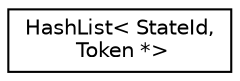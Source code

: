 digraph "Graphical Class Hierarchy"
{
  edge [fontname="Helvetica",fontsize="10",labelfontname="Helvetica",labelfontsize="10"];
  node [fontname="Helvetica",fontsize="10",shape=record];
  rankdir="LR";
  Node0 [label="HashList\< StateId,\l Token *\>",height=0.2,width=0.4,color="black", fillcolor="white", style="filled",URL="$classkaldi_1_1HashList.html"];
}
